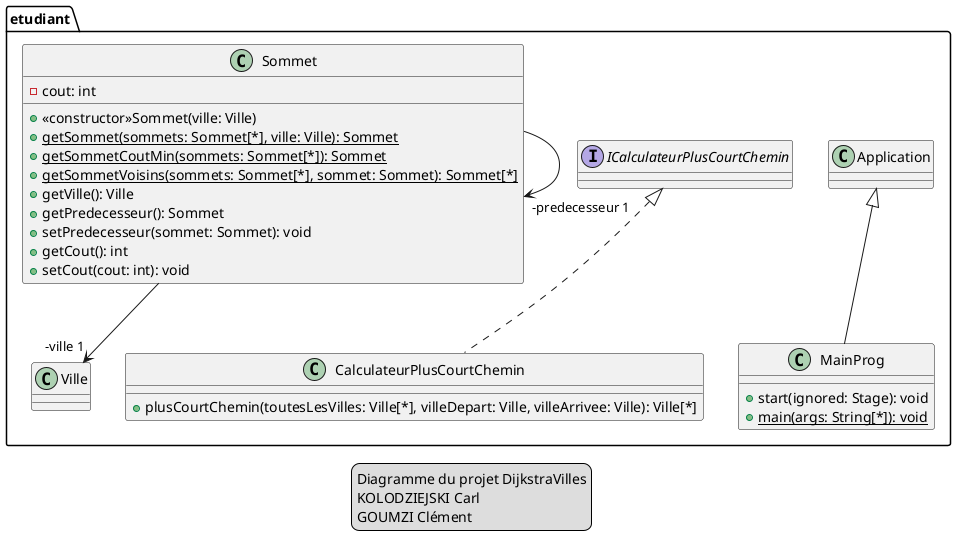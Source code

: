 @startuml
legend
    Diagramme du projet DijkstraVilles
    KOLODZIEJSKI Carl
    GOUMZI Clément
endlegend

package etudiant {
    class MainProg extends Application {
        +start(ignored: Stage): void
        +{static} main(args: String[*]): void
    }

    class CalculateurPlusCourtChemin implements ICalculateurPlusCourtChemin {
        +plusCourtChemin(toutesLesVilles: Ville[*], villeDepart: Ville, villeArrivee: Ville): Ville[*]
    }

    class Sommet {
        -cout: int

        +<<constructor>>Sommet(ville: Ville)
        +{static}getSommet(sommets: Sommet[*], ville: Ville): Sommet
        +{static}getSommetCoutMin(sommets: Sommet[*]): Sommet
        +{static}getSommetVoisins(sommets: Sommet[*], sommet: Sommet): Sommet[*]
        +getVille(): Ville
        +getPredecesseur(): Sommet
        +setPredecesseur(sommet: Sommet): void
        +getCout(): int
        +setCout(cout: int): void
    }

Sommet --> "-predecesseur 1" Sommet
Sommet --> "-ville 1" Ville
}
@enduml